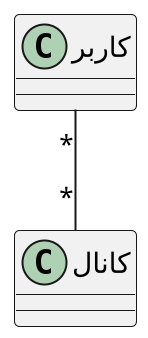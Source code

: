 @startuml searcg_chanel

scale 2
skinparam DefaultFontName B Nazanin


class "کاربر" as user {
}

class "کانال" as chanel {
}

user "*" -- "*" chanel

@enduml
